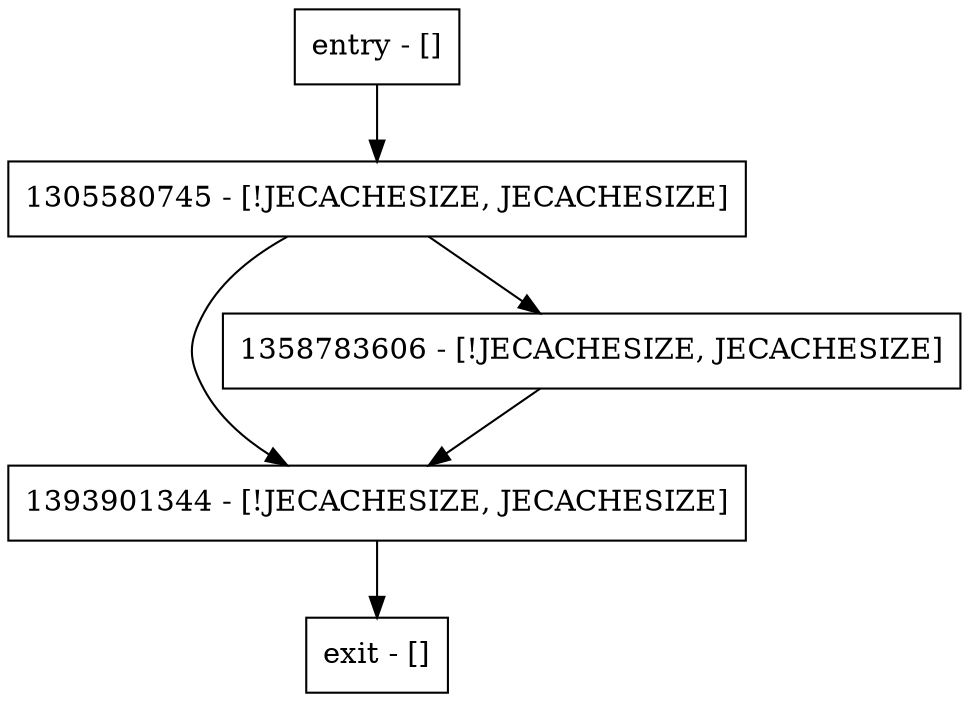 digraph getMemorySizeIncludedByParent {
node [shape=record];
entry [label="entry - []"];
exit [label="exit - []"];
1305580745 [label="1305580745 - [!JECACHESIZE, JECACHESIZE]"];
1393901344 [label="1393901344 - [!JECACHESIZE, JECACHESIZE]"];
1358783606 [label="1358783606 - [!JECACHESIZE, JECACHESIZE]"];
entry;
exit;
entry -> 1305580745;
1305580745 -> 1393901344;
1305580745 -> 1358783606;
1393901344 -> exit;
1358783606 -> 1393901344;
}
